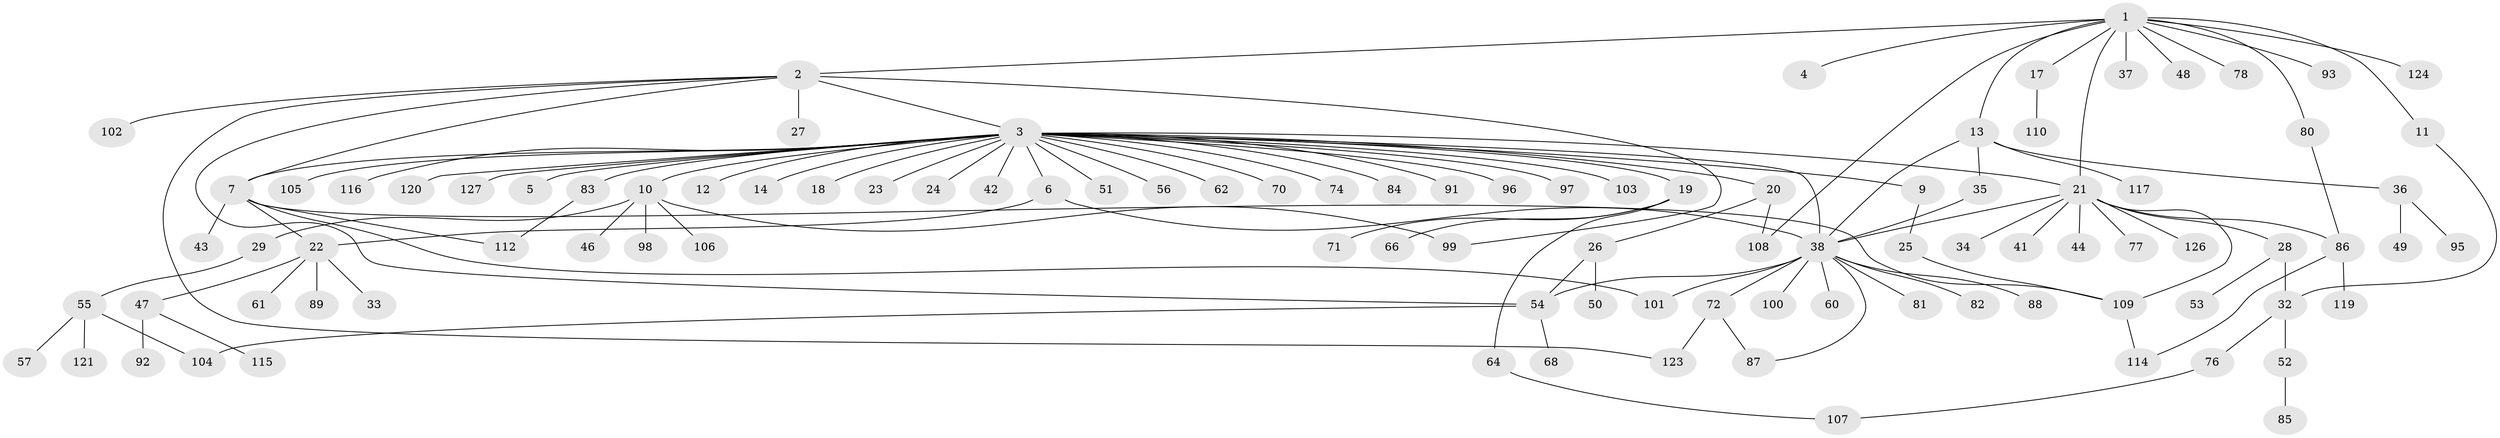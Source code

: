 // Generated by graph-tools (version 1.1) at 2025/23/03/03/25 07:23:51]
// undirected, 103 vertices, 124 edges
graph export_dot {
graph [start="1"]
  node [color=gray90,style=filled];
  1 [super="+16"];
  2 [super="+15"];
  3 [super="+8"];
  4;
  5 [super="+67"];
  6;
  7 [super="+40"];
  9;
  10 [super="+69"];
  11 [super="+128"];
  12;
  13 [super="+31"];
  14;
  17;
  18;
  19;
  20 [super="+73"];
  21 [super="+75"];
  22 [super="+39"];
  23;
  24;
  25;
  26;
  27;
  28 [super="+30"];
  29 [super="+118"];
  32 [super="+59"];
  33;
  34;
  35;
  36 [super="+79"];
  37;
  38 [super="+45"];
  41;
  42;
  43 [super="+94"];
  44 [super="+65"];
  46;
  47 [super="+63"];
  48;
  49;
  50;
  51;
  52;
  53;
  54;
  55 [super="+58"];
  56;
  57;
  60;
  61;
  62;
  64;
  66;
  68;
  70;
  71;
  72;
  74;
  76;
  77;
  78;
  80;
  81;
  82;
  83 [super="+111"];
  84;
  85;
  86 [super="+90"];
  87;
  88;
  89;
  91;
  92;
  93;
  95;
  96;
  97 [super="+125"];
  98;
  99;
  100;
  101;
  102;
  103;
  104;
  105;
  106;
  107;
  108;
  109 [super="+122"];
  110;
  112 [super="+113"];
  114;
  115;
  116;
  117;
  119;
  120;
  121;
  123;
  124;
  126;
  127;
  1 -- 2;
  1 -- 4;
  1 -- 11;
  1 -- 13;
  1 -- 21;
  1 -- 48;
  1 -- 78;
  1 -- 124;
  1 -- 80;
  1 -- 17;
  1 -- 37;
  1 -- 108;
  1 -- 93;
  2 -- 3 [weight=2];
  2 -- 7;
  2 -- 54;
  2 -- 99;
  2 -- 102;
  2 -- 123;
  2 -- 27;
  3 -- 5 [weight=2];
  3 -- 6;
  3 -- 7;
  3 -- 10;
  3 -- 12;
  3 -- 18;
  3 -- 19;
  3 -- 20;
  3 -- 23;
  3 -- 24;
  3 -- 38 [weight=2];
  3 -- 51;
  3 -- 62;
  3 -- 74;
  3 -- 83;
  3 -- 96;
  3 -- 103;
  3 -- 105;
  3 -- 116;
  3 -- 120;
  3 -- 127;
  3 -- 97;
  3 -- 70;
  3 -- 9;
  3 -- 42;
  3 -- 14;
  3 -- 84;
  3 -- 21;
  3 -- 56;
  3 -- 91;
  6 -- 22;
  6 -- 38;
  7 -- 22;
  7 -- 43;
  7 -- 101;
  7 -- 109;
  7 -- 112;
  9 -- 25;
  10 -- 29;
  10 -- 46;
  10 -- 98;
  10 -- 99;
  10 -- 106;
  11 -- 32;
  13 -- 35;
  13 -- 36;
  13 -- 117;
  13 -- 38;
  17 -- 110;
  19 -- 64;
  19 -- 66;
  19 -- 71;
  20 -- 26;
  20 -- 108;
  21 -- 28;
  21 -- 34;
  21 -- 41;
  21 -- 44;
  21 -- 77;
  21 -- 126;
  21 -- 86;
  21 -- 38;
  21 -- 109;
  22 -- 33;
  22 -- 47;
  22 -- 61;
  22 -- 89;
  25 -- 109;
  26 -- 50;
  26 -- 54;
  28 -- 32;
  28 -- 53;
  29 -- 55;
  32 -- 52;
  32 -- 76;
  35 -- 38;
  36 -- 49;
  36 -- 95;
  38 -- 54;
  38 -- 60;
  38 -- 72;
  38 -- 81;
  38 -- 82;
  38 -- 88;
  38 -- 101;
  38 -- 100;
  38 -- 87;
  47 -- 115;
  47 -- 92;
  52 -- 85;
  54 -- 68;
  54 -- 104;
  55 -- 57;
  55 -- 104;
  55 -- 121;
  64 -- 107;
  72 -- 87;
  72 -- 123;
  76 -- 107;
  80 -- 86;
  83 -- 112;
  86 -- 119;
  86 -- 114;
  109 -- 114;
}
